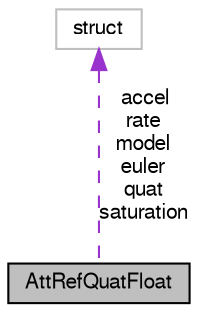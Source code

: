 digraph "AttRefQuatFloat"
{
  edge [fontname="FreeSans",fontsize="10",labelfontname="FreeSans",labelfontsize="10"];
  node [fontname="FreeSans",fontsize="10",shape=record];
  Node1 [label="AttRefQuatFloat",height=0.2,width=0.4,color="black", fillcolor="grey75", style="filled", fontcolor="black"];
  Node2 -> Node1 [dir="back",color="darkorchid3",fontsize="10",style="dashed",label=" accel\nrate\nmodel\neuler\nquat\nsaturation" ,fontname="FreeSans"];
  Node2 [label="struct",height=0.2,width=0.4,color="grey75", fillcolor="white", style="filled"];
}
